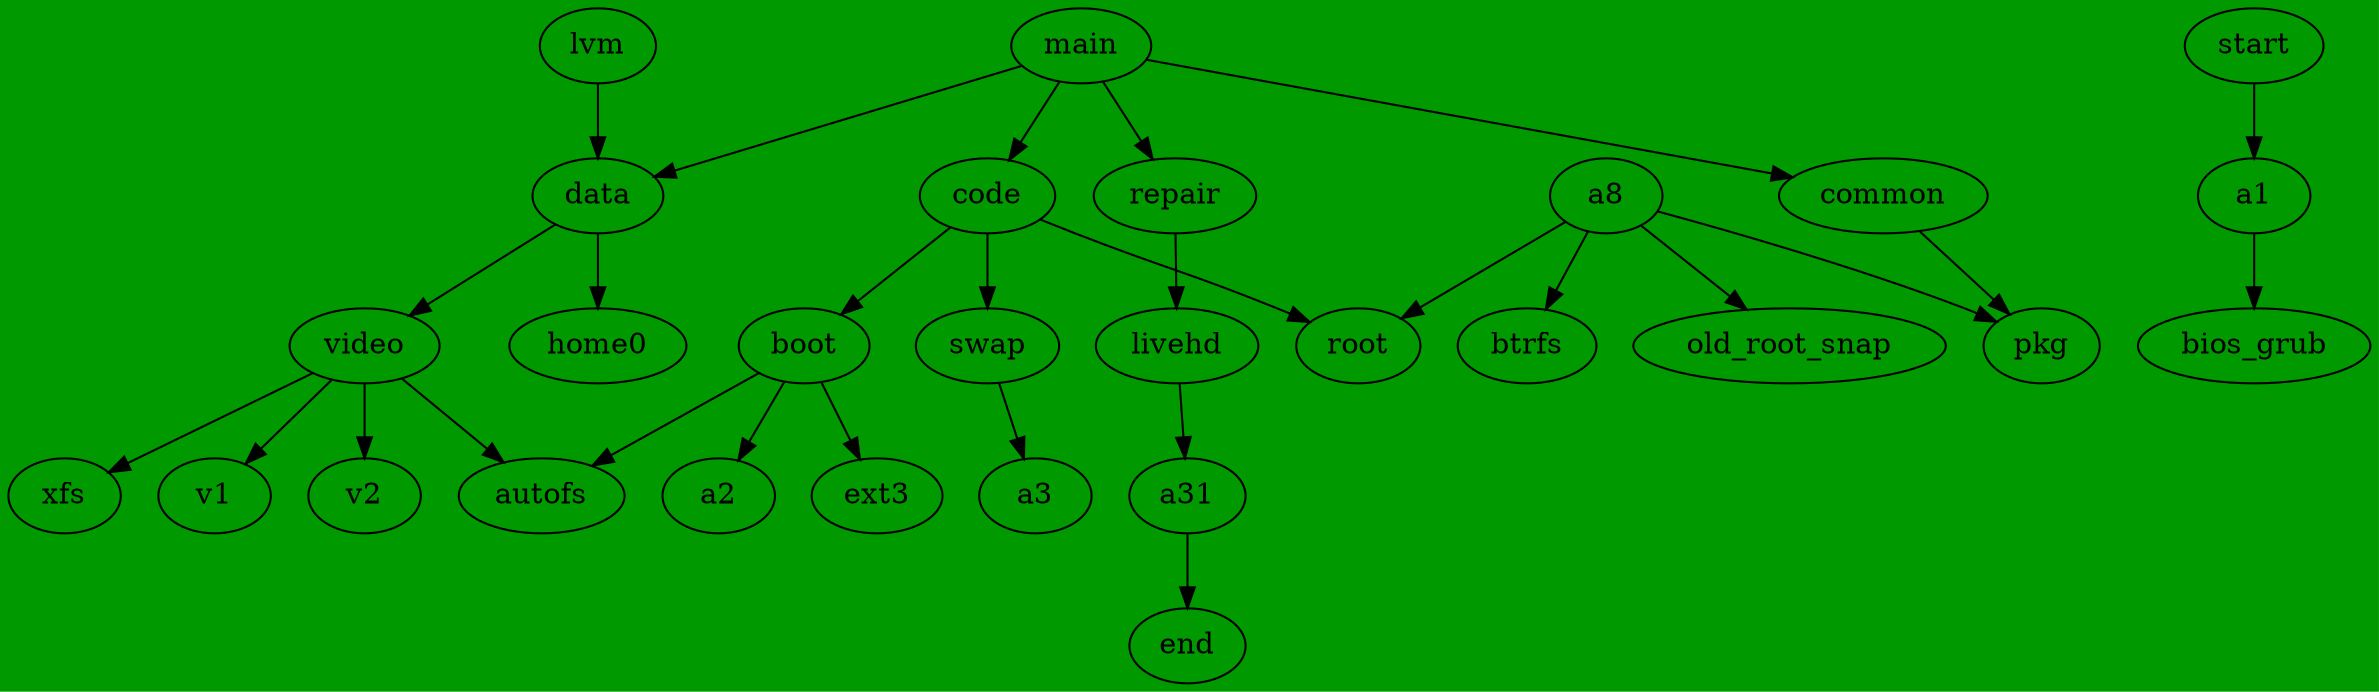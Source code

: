 // dot -Tpng  parted.dot -o line1.png
//  default ext4
digraph G {
  bgcolor ="#009900";
  main->code;
  main->data;
  main->repair;
  main->common;

  start->a1;
  a1->bios_grub;
  a31->end;

  code->boot;
  boot->a2;
  boot->ext3;
  boot->autofs;
  code->swap;
  swap->a3;

  code->root;
  common -> pkg;
  a8 ->btrfs;
  a8 -> root;
  a8 -> old_root_snap;
  a8 -> pkg;

  repair->livehd;
  livehd->a31;

  data->home0;
  data->video;
  lvm->data;
  video->xfs;
  video->autofs;
  video->v1;
  video->v2;
}
